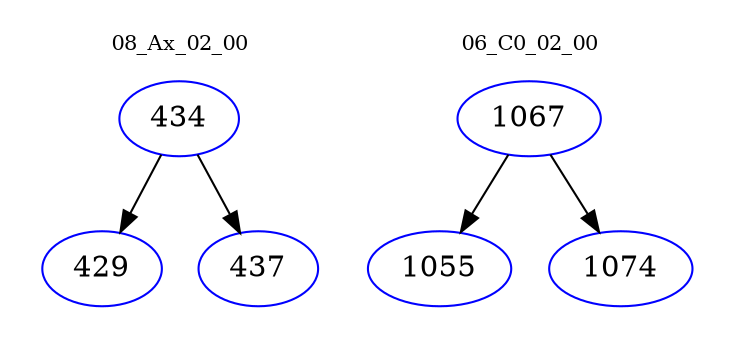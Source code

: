 digraph{
subgraph cluster_0 {
color = white
label = "08_Ax_02_00";
fontsize=10;
T0_434 [label="434", color="blue"]
T0_434 -> T0_429 [color="black"]
T0_429 [label="429", color="blue"]
T0_434 -> T0_437 [color="black"]
T0_437 [label="437", color="blue"]
}
subgraph cluster_1 {
color = white
label = "06_C0_02_00";
fontsize=10;
T1_1067 [label="1067", color="blue"]
T1_1067 -> T1_1055 [color="black"]
T1_1055 [label="1055", color="blue"]
T1_1067 -> T1_1074 [color="black"]
T1_1074 [label="1074", color="blue"]
}
}
